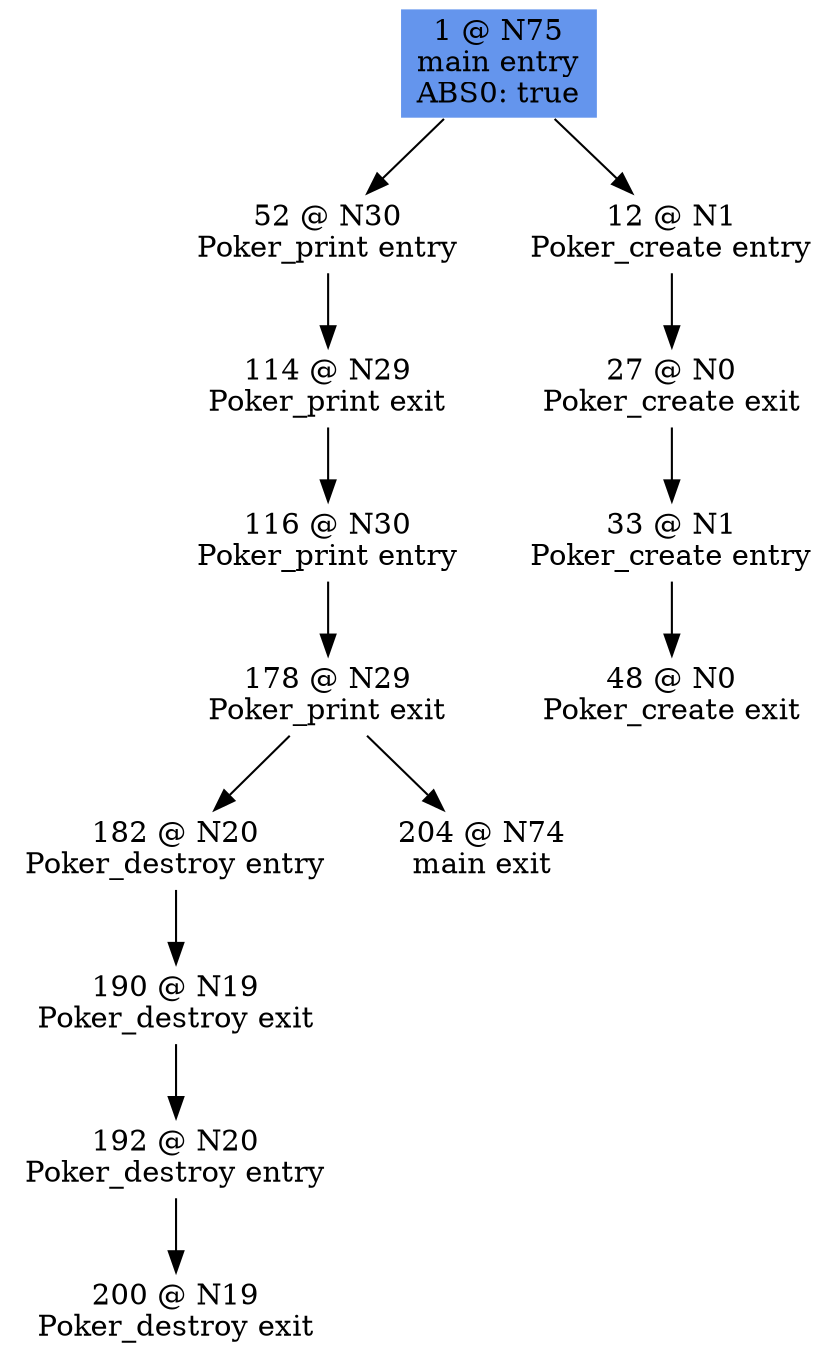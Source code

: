 digraph ARG {
node [style="filled" shape="box" color="white"]
1 [fillcolor="cornflowerblue" label="1 @ N75\nmain entry\nABS0: true" id="1"]
52 [label="52 @ N30\nPoker_print entry" id="52"]
114 [label="114 @ N29\nPoker_print exit" id="114"]
116 [label="116 @ N30\nPoker_print entry" id="116"]
178 [label="178 @ N29\nPoker_print exit" id="178"]
182 [label="182 @ N20\nPoker_destroy entry" id="182"]
190 [label="190 @ N19\nPoker_destroy exit" id="190"]
192 [label="192 @ N20\nPoker_destroy entry" id="192"]
200 [label="200 @ N19\nPoker_destroy exit" id="200"]
204 [label="204 @ N74\nmain exit" id="204"]
12 [label="12 @ N1\nPoker_create entry" id="12"]
27 [label="27 @ N0\nPoker_create exit" id="27"]
33 [label="33 @ N1\nPoker_create entry" id="33"]
48 [label="48 @ N0\nPoker_create exit" id="48"]
1 -> 12 []
1 -> 52 []
52 -> 114 []
114 -> 116 []
116 -> 178 []
178 -> 204 []
178 -> 182 []
182 -> 190 []
190 -> 192 []
192 -> 200 []
12 -> 27 []
27 -> 33 []
33 -> 48 []
}
